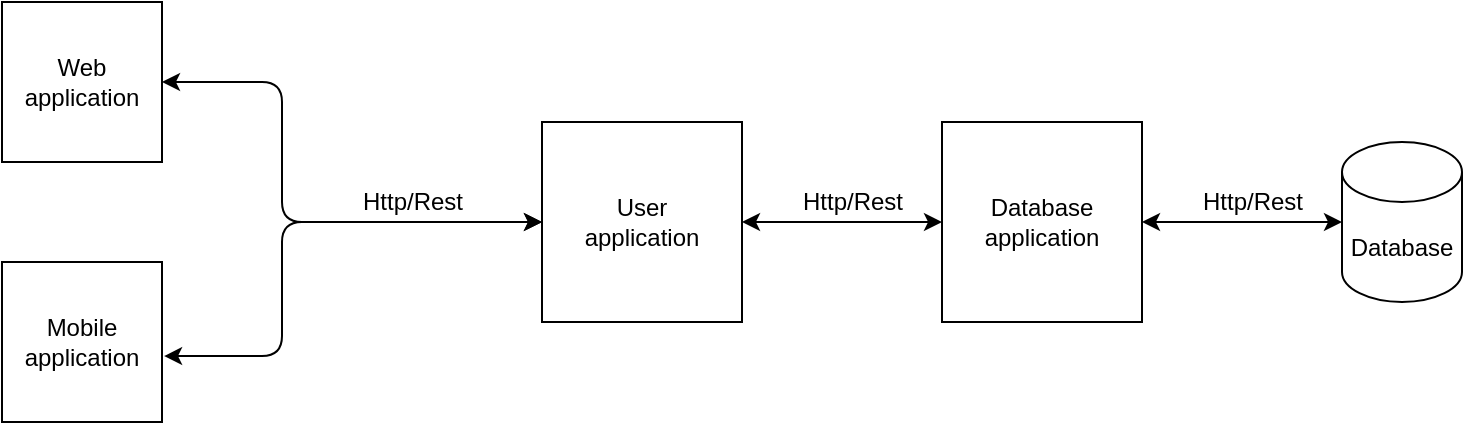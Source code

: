 <mxfile version="14.9.3" type="device"><diagram id="vf4Dc7LW98zwHO1VlH3B" name="Page-1"><mxGraphModel dx="1422" dy="794" grid="1" gridSize="10" guides="1" tooltips="1" connect="1" arrows="1" fold="1" page="1" pageScale="1" pageWidth="827" pageHeight="1169" math="0" shadow="0"><root><mxCell id="0"/><mxCell id="1" parent="0"/><mxCell id="Xr8OL5mJ5q7526xBOomh-1" value="User &lt;br&gt;application" style="whiteSpace=wrap;html=1;aspect=fixed;" vertex="1" parent="1"><mxGeometry x="330" y="320" width="100" height="100" as="geometry"/></mxCell><mxCell id="Xr8OL5mJ5q7526xBOomh-2" value="Database application" style="whiteSpace=wrap;html=1;aspect=fixed;" vertex="1" parent="1"><mxGeometry x="530" y="320" width="100" height="100" as="geometry"/></mxCell><mxCell id="Xr8OL5mJ5q7526xBOomh-3" value="Database" style="shape=cylinder3;whiteSpace=wrap;html=1;boundedLbl=1;backgroundOutline=1;size=15;" vertex="1" parent="1"><mxGeometry x="730" y="330" width="60" height="80" as="geometry"/></mxCell><mxCell id="Xr8OL5mJ5q7526xBOomh-4" value="Mobile application" style="whiteSpace=wrap;html=1;aspect=fixed;" vertex="1" parent="1"><mxGeometry x="60" y="390" width="80" height="80" as="geometry"/></mxCell><mxCell id="Xr8OL5mJ5q7526xBOomh-5" value="Web application" style="whiteSpace=wrap;html=1;aspect=fixed;" vertex="1" parent="1"><mxGeometry x="60" y="260" width="80" height="80" as="geometry"/></mxCell><mxCell id="Xr8OL5mJ5q7526xBOomh-7" value="" style="endArrow=classic;startArrow=classic;html=1;entryX=0;entryY=0.5;entryDx=0;entryDy=0;exitX=1;exitY=0.5;exitDx=0;exitDy=0;" edge="1" parent="1" source="Xr8OL5mJ5q7526xBOomh-1" target="Xr8OL5mJ5q7526xBOomh-2"><mxGeometry width="50" height="50" relative="1" as="geometry"><mxPoint x="390" y="400" as="sourcePoint"/><mxPoint x="440" y="350" as="targetPoint"/></mxGeometry></mxCell><mxCell id="Xr8OL5mJ5q7526xBOomh-8" value="Http/Rest" style="text;html=1;align=center;verticalAlign=middle;resizable=0;points=[];autosize=1;strokeColor=none;" vertex="1" parent="1"><mxGeometry x="450" y="350" width="70" height="20" as="geometry"/></mxCell><mxCell id="Xr8OL5mJ5q7526xBOomh-9" value="" style="endArrow=classic;startArrow=classic;html=1;entryX=0;entryY=0.5;entryDx=0;entryDy=0;entryPerimeter=0;exitX=1;exitY=0.5;exitDx=0;exitDy=0;" edge="1" parent="1" source="Xr8OL5mJ5q7526xBOomh-2" target="Xr8OL5mJ5q7526xBOomh-3"><mxGeometry width="50" height="50" relative="1" as="geometry"><mxPoint x="610" y="420" as="sourcePoint"/><mxPoint x="660" y="370" as="targetPoint"/></mxGeometry></mxCell><mxCell id="Xr8OL5mJ5q7526xBOomh-10" value="Http/Rest" style="text;html=1;align=center;verticalAlign=middle;resizable=0;points=[];autosize=1;strokeColor=none;" vertex="1" parent="1"><mxGeometry x="650" y="350" width="70" height="20" as="geometry"/></mxCell><mxCell id="Xr8OL5mJ5q7526xBOomh-11" value="" style="endArrow=classic;startArrow=classic;html=1;entryX=0;entryY=0.5;entryDx=0;entryDy=0;exitX=1;exitY=0.5;exitDx=0;exitDy=0;" edge="1" parent="1" source="Xr8OL5mJ5q7526xBOomh-5" target="Xr8OL5mJ5q7526xBOomh-1"><mxGeometry width="50" height="50" relative="1" as="geometry"><mxPoint x="160" y="360" as="sourcePoint"/><mxPoint x="210" y="310" as="targetPoint"/><Array as="points"><mxPoint x="200" y="300"/><mxPoint x="200" y="370"/></Array></mxGeometry></mxCell><mxCell id="Xr8OL5mJ5q7526xBOomh-12" value="" style="endArrow=classic;startArrow=classic;html=1;entryX=0;entryY=0.5;entryDx=0;entryDy=0;exitX=1.013;exitY=0.588;exitDx=0;exitDy=0;exitPerimeter=0;" edge="1" parent="1" source="Xr8OL5mJ5q7526xBOomh-4" target="Xr8OL5mJ5q7526xBOomh-1"><mxGeometry width="50" height="50" relative="1" as="geometry"><mxPoint x="200" y="440" as="sourcePoint"/><mxPoint x="220" y="320" as="targetPoint"/><Array as="points"><mxPoint x="200" y="437"/><mxPoint x="200" y="370"/></Array></mxGeometry></mxCell><mxCell id="Xr8OL5mJ5q7526xBOomh-13" value="Http/Rest" style="text;html=1;align=center;verticalAlign=middle;resizable=0;points=[];autosize=1;strokeColor=none;" vertex="1" parent="1"><mxGeometry x="230" y="350" width="70" height="20" as="geometry"/></mxCell></root></mxGraphModel></diagram></mxfile>
